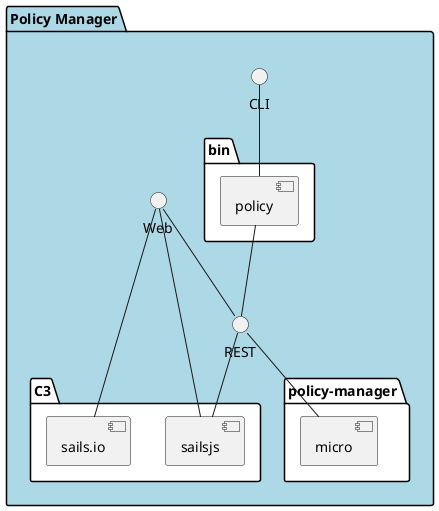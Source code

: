 @startuml

package "Policy Manager" #lightblue {
    interface CLI
    interface Web
    interface REST
    folder C3 #ffffff {
        component sailsjs
        component sails.io
    }
    folder bin #ffffff {
      component policy
    }
    folder "policy-manager" #ffffff {
        component micro as ommicro
    }
}
CLI -- policy
policy -- REST
Web -- sailsjs
Web -- REST
REST -- sailsjs

Web -- sails.io
REST -- ommicro

@enduml

